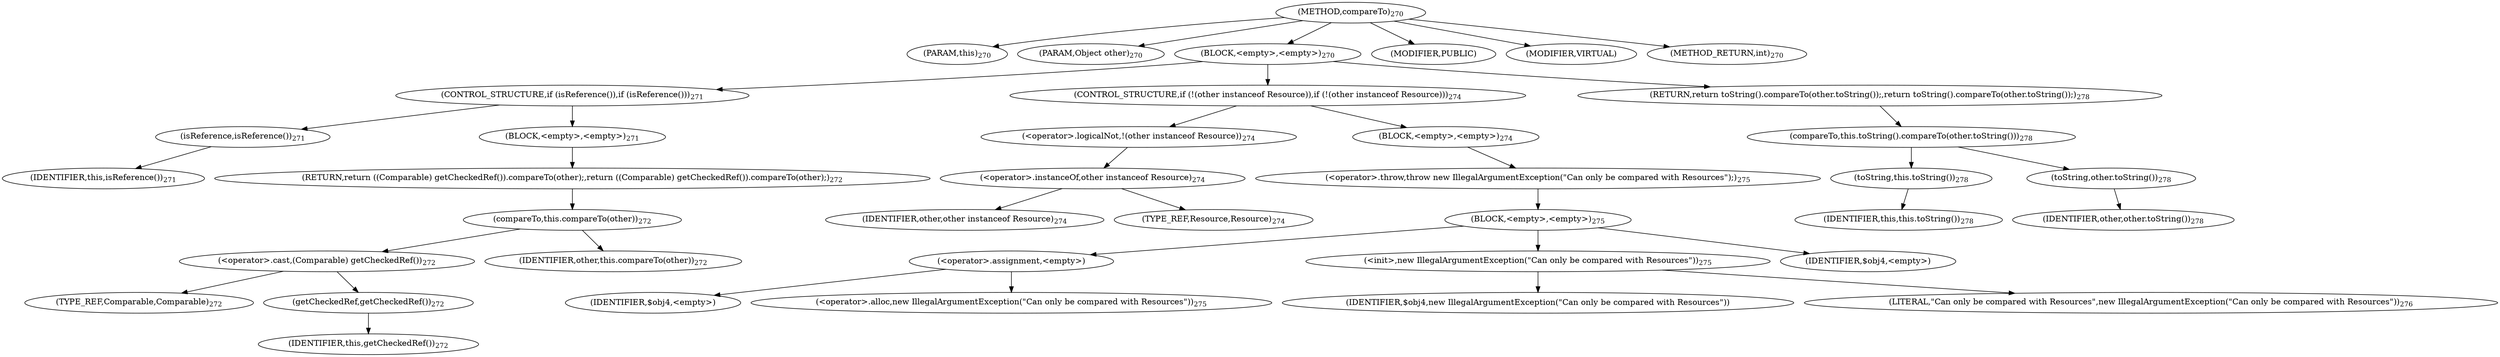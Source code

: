 digraph "compareTo" {  
"524" [label = <(METHOD,compareTo)<SUB>270</SUB>> ]
"49" [label = <(PARAM,this)<SUB>270</SUB>> ]
"525" [label = <(PARAM,Object other)<SUB>270</SUB>> ]
"526" [label = <(BLOCK,&lt;empty&gt;,&lt;empty&gt;)<SUB>270</SUB>> ]
"527" [label = <(CONTROL_STRUCTURE,if (isReference()),if (isReference()))<SUB>271</SUB>> ]
"528" [label = <(isReference,isReference())<SUB>271</SUB>> ]
"48" [label = <(IDENTIFIER,this,isReference())<SUB>271</SUB>> ]
"529" [label = <(BLOCK,&lt;empty&gt;,&lt;empty&gt;)<SUB>271</SUB>> ]
"530" [label = <(RETURN,return ((Comparable) getCheckedRef()).compareTo(other);,return ((Comparable) getCheckedRef()).compareTo(other);)<SUB>272</SUB>> ]
"531" [label = <(compareTo,this.compareTo(other))<SUB>272</SUB>> ]
"532" [label = <(&lt;operator&gt;.cast,(Comparable) getCheckedRef())<SUB>272</SUB>> ]
"533" [label = <(TYPE_REF,Comparable,Comparable)<SUB>272</SUB>> ]
"534" [label = <(getCheckedRef,getCheckedRef())<SUB>272</SUB>> ]
"50" [label = <(IDENTIFIER,this,getCheckedRef())<SUB>272</SUB>> ]
"535" [label = <(IDENTIFIER,other,this.compareTo(other))<SUB>272</SUB>> ]
"536" [label = <(CONTROL_STRUCTURE,if (!(other instanceof Resource)),if (!(other instanceof Resource)))<SUB>274</SUB>> ]
"537" [label = <(&lt;operator&gt;.logicalNot,!(other instanceof Resource))<SUB>274</SUB>> ]
"538" [label = <(&lt;operator&gt;.instanceOf,other instanceof Resource)<SUB>274</SUB>> ]
"539" [label = <(IDENTIFIER,other,other instanceof Resource)<SUB>274</SUB>> ]
"540" [label = <(TYPE_REF,Resource,Resource)<SUB>274</SUB>> ]
"541" [label = <(BLOCK,&lt;empty&gt;,&lt;empty&gt;)<SUB>274</SUB>> ]
"542" [label = <(&lt;operator&gt;.throw,throw new IllegalArgumentException(&quot;Can only be compared with Resources&quot;);)<SUB>275</SUB>> ]
"543" [label = <(BLOCK,&lt;empty&gt;,&lt;empty&gt;)<SUB>275</SUB>> ]
"544" [label = <(&lt;operator&gt;.assignment,&lt;empty&gt;)> ]
"545" [label = <(IDENTIFIER,$obj4,&lt;empty&gt;)> ]
"546" [label = <(&lt;operator&gt;.alloc,new IllegalArgumentException(&quot;Can only be compared with Resources&quot;))<SUB>275</SUB>> ]
"547" [label = <(&lt;init&gt;,new IllegalArgumentException(&quot;Can only be compared with Resources&quot;))<SUB>275</SUB>> ]
"548" [label = <(IDENTIFIER,$obj4,new IllegalArgumentException(&quot;Can only be compared with Resources&quot;))> ]
"549" [label = <(LITERAL,&quot;Can only be compared with Resources&quot;,new IllegalArgumentException(&quot;Can only be compared with Resources&quot;))<SUB>276</SUB>> ]
"550" [label = <(IDENTIFIER,$obj4,&lt;empty&gt;)> ]
"551" [label = <(RETURN,return toString().compareTo(other.toString());,return toString().compareTo(other.toString());)<SUB>278</SUB>> ]
"552" [label = <(compareTo,this.toString().compareTo(other.toString()))<SUB>278</SUB>> ]
"553" [label = <(toString,this.toString())<SUB>278</SUB>> ]
"51" [label = <(IDENTIFIER,this,this.toString())<SUB>278</SUB>> ]
"554" [label = <(toString,other.toString())<SUB>278</SUB>> ]
"555" [label = <(IDENTIFIER,other,other.toString())<SUB>278</SUB>> ]
"556" [label = <(MODIFIER,PUBLIC)> ]
"557" [label = <(MODIFIER,VIRTUAL)> ]
"558" [label = <(METHOD_RETURN,int)<SUB>270</SUB>> ]
  "524" -> "49" 
  "524" -> "525" 
  "524" -> "526" 
  "524" -> "556" 
  "524" -> "557" 
  "524" -> "558" 
  "526" -> "527" 
  "526" -> "536" 
  "526" -> "551" 
  "527" -> "528" 
  "527" -> "529" 
  "528" -> "48" 
  "529" -> "530" 
  "530" -> "531" 
  "531" -> "532" 
  "531" -> "535" 
  "532" -> "533" 
  "532" -> "534" 
  "534" -> "50" 
  "536" -> "537" 
  "536" -> "541" 
  "537" -> "538" 
  "538" -> "539" 
  "538" -> "540" 
  "541" -> "542" 
  "542" -> "543" 
  "543" -> "544" 
  "543" -> "547" 
  "543" -> "550" 
  "544" -> "545" 
  "544" -> "546" 
  "547" -> "548" 
  "547" -> "549" 
  "551" -> "552" 
  "552" -> "553" 
  "552" -> "554" 
  "553" -> "51" 
  "554" -> "555" 
}
